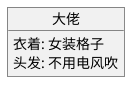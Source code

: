 @startuml Object
object 大佬 {
    衣着: 女装格子
    头发: 不用电风吹
}
@enduml


@startuml 关系
object Obj1
object Obj2
object Obj3
object Obj4
object Obj5
object Obj6
object Obj7
object Obj8

Obj1 <|-- Obj2 : 2 继承 1
Obj3 *-- Obj4 : 3 由 4 组成 (强依赖)
Obj5 o-- "6" Obj6 : 5 由 6 组成 (弱依赖)
Obj7 .. Obj8 : 相互关联
@enduml